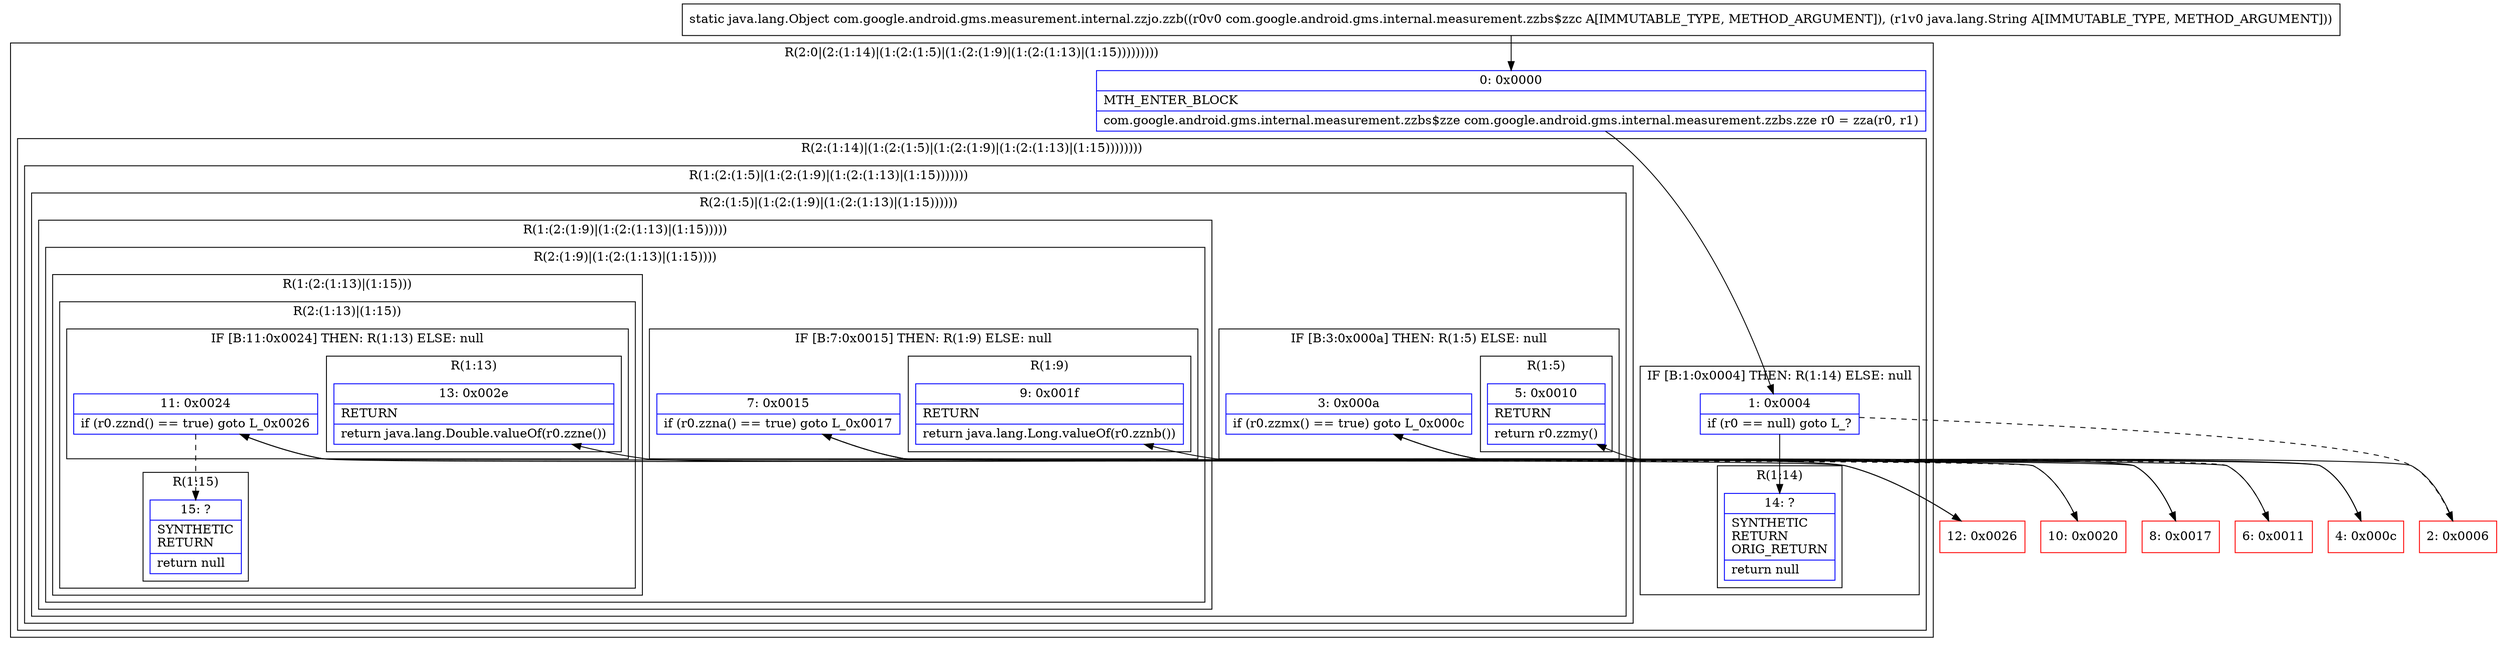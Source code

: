 digraph "CFG forcom.google.android.gms.measurement.internal.zzjo.zzb(Lcom\/google\/android\/gms\/internal\/measurement\/zzbs$zzc;Ljava\/lang\/String;)Ljava\/lang\/Object;" {
subgraph cluster_Region_899271754 {
label = "R(2:0|(2:(1:14)|(1:(2:(1:5)|(1:(2:(1:9)|(1:(2:(1:13)|(1:15)))))))))";
node [shape=record,color=blue];
Node_0 [shape=record,label="{0\:\ 0x0000|MTH_ENTER_BLOCK\l|com.google.android.gms.internal.measurement.zzbs$zze com.google.android.gms.internal.measurement.zzbs.zze r0 = zza(r0, r1)\l}"];
subgraph cluster_Region_1825322619 {
label = "R(2:(1:14)|(1:(2:(1:5)|(1:(2:(1:9)|(1:(2:(1:13)|(1:15))))))))";
node [shape=record,color=blue];
subgraph cluster_IfRegion_1375210367 {
label = "IF [B:1:0x0004] THEN: R(1:14) ELSE: null";
node [shape=record,color=blue];
Node_1 [shape=record,label="{1\:\ 0x0004|if (r0 == null) goto L_?\l}"];
subgraph cluster_Region_109646656 {
label = "R(1:14)";
node [shape=record,color=blue];
Node_14 [shape=record,label="{14\:\ ?|SYNTHETIC\lRETURN\lORIG_RETURN\l|return null\l}"];
}
}
subgraph cluster_Region_456593320 {
label = "R(1:(2:(1:5)|(1:(2:(1:9)|(1:(2:(1:13)|(1:15)))))))";
node [shape=record,color=blue];
subgraph cluster_Region_456179283 {
label = "R(2:(1:5)|(1:(2:(1:9)|(1:(2:(1:13)|(1:15))))))";
node [shape=record,color=blue];
subgraph cluster_IfRegion_1126507964 {
label = "IF [B:3:0x000a] THEN: R(1:5) ELSE: null";
node [shape=record,color=blue];
Node_3 [shape=record,label="{3\:\ 0x000a|if (r0.zzmx() == true) goto L_0x000c\l}"];
subgraph cluster_Region_1372711582 {
label = "R(1:5)";
node [shape=record,color=blue];
Node_5 [shape=record,label="{5\:\ 0x0010|RETURN\l|return r0.zzmy()\l}"];
}
}
subgraph cluster_Region_373435552 {
label = "R(1:(2:(1:9)|(1:(2:(1:13)|(1:15)))))";
node [shape=record,color=blue];
subgraph cluster_Region_1478438459 {
label = "R(2:(1:9)|(1:(2:(1:13)|(1:15))))";
node [shape=record,color=blue];
subgraph cluster_IfRegion_709986162 {
label = "IF [B:7:0x0015] THEN: R(1:9) ELSE: null";
node [shape=record,color=blue];
Node_7 [shape=record,label="{7\:\ 0x0015|if (r0.zzna() == true) goto L_0x0017\l}"];
subgraph cluster_Region_996397748 {
label = "R(1:9)";
node [shape=record,color=blue];
Node_9 [shape=record,label="{9\:\ 0x001f|RETURN\l|return java.lang.Long.valueOf(r0.zznb())\l}"];
}
}
subgraph cluster_Region_2071339231 {
label = "R(1:(2:(1:13)|(1:15)))";
node [shape=record,color=blue];
subgraph cluster_Region_1697303492 {
label = "R(2:(1:13)|(1:15))";
node [shape=record,color=blue];
subgraph cluster_IfRegion_1367410849 {
label = "IF [B:11:0x0024] THEN: R(1:13) ELSE: null";
node [shape=record,color=blue];
Node_11 [shape=record,label="{11\:\ 0x0024|if (r0.zznd() == true) goto L_0x0026\l}"];
subgraph cluster_Region_265985301 {
label = "R(1:13)";
node [shape=record,color=blue];
Node_13 [shape=record,label="{13\:\ 0x002e|RETURN\l|return java.lang.Double.valueOf(r0.zzne())\l}"];
}
}
subgraph cluster_Region_1644879085 {
label = "R(1:15)";
node [shape=record,color=blue];
Node_15 [shape=record,label="{15\:\ ?|SYNTHETIC\lRETURN\l|return null\l}"];
}
}
}
}
}
}
}
}
}
Node_2 [shape=record,color=red,label="{2\:\ 0x0006}"];
Node_4 [shape=record,color=red,label="{4\:\ 0x000c}"];
Node_6 [shape=record,color=red,label="{6\:\ 0x0011}"];
Node_8 [shape=record,color=red,label="{8\:\ 0x0017}"];
Node_10 [shape=record,color=red,label="{10\:\ 0x0020}"];
Node_12 [shape=record,color=red,label="{12\:\ 0x0026}"];
MethodNode[shape=record,label="{static java.lang.Object com.google.android.gms.measurement.internal.zzjo.zzb((r0v0 com.google.android.gms.internal.measurement.zzbs$zzc A[IMMUTABLE_TYPE, METHOD_ARGUMENT]), (r1v0 java.lang.String A[IMMUTABLE_TYPE, METHOD_ARGUMENT])) }"];
MethodNode -> Node_0;
Node_0 -> Node_1;
Node_1 -> Node_2[style=dashed];
Node_1 -> Node_14;
Node_3 -> Node_4;
Node_3 -> Node_6[style=dashed];
Node_7 -> Node_8;
Node_7 -> Node_10[style=dashed];
Node_11 -> Node_12;
Node_11 -> Node_15[style=dashed];
Node_2 -> Node_3;
Node_4 -> Node_5;
Node_6 -> Node_7;
Node_8 -> Node_9;
Node_10 -> Node_11;
Node_12 -> Node_13;
}

